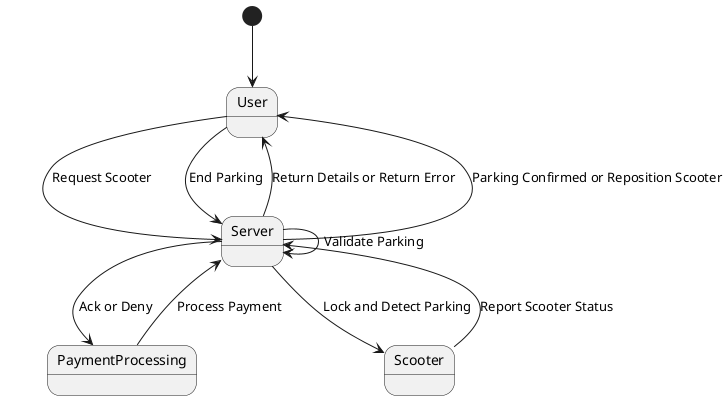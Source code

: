 @startuml

[*] --> User
PaymentProcessing --> Server : Process Payment
Server --> PaymentProcessing : Ack or Deny

Server --> Scooter : Lock and Detect Parking
Scooter --> Server : Report Scooter Status

User --> Server : Request Scooter
Server --> User : Return Details or Return Error

User --> Server : End Parking
Server --> User : Parking Confirmed or Reposition Scooter

Server --> Server : Validate Parking




@enduml
